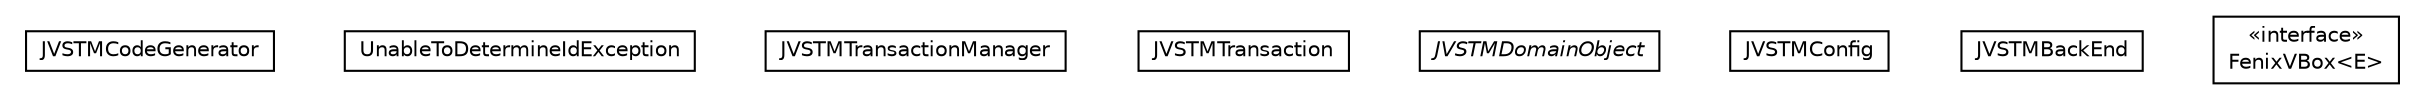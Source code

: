 #!/usr/local/bin/dot
#
# Class diagram 
# Generated by UMLGraph version 5.1 (http://www.umlgraph.org/)
#

digraph G {
	edge [fontname="Helvetica",fontsize=10,labelfontname="Helvetica",labelfontsize=10];
	node [fontname="Helvetica",fontsize=10,shape=plaintext];
	nodesep=0.25;
	ranksep=0.5;
	// pt.ist.fenixframework.backend.jvstm.JVSTMCodeGenerator
	c7856 [label=<<table title="pt.ist.fenixframework.backend.jvstm.JVSTMCodeGenerator" border="0" cellborder="1" cellspacing="0" cellpadding="2" port="p" href="./JVSTMCodeGenerator.html">
		<tr><td><table border="0" cellspacing="0" cellpadding="1">
<tr><td align="center" balign="center"> JVSTMCodeGenerator </td></tr>
		</table></td></tr>
		</table>>, fontname="Helvetica", fontcolor="black", fontsize=10.0];
	// pt.ist.fenixframework.backend.jvstm.UnableToDetermineIdException
	c7857 [label=<<table title="pt.ist.fenixframework.backend.jvstm.UnableToDetermineIdException" border="0" cellborder="1" cellspacing="0" cellpadding="2" port="p" href="./UnableToDetermineIdException.html">
		<tr><td><table border="0" cellspacing="0" cellpadding="1">
<tr><td align="center" balign="center"> UnableToDetermineIdException </td></tr>
		</table></td></tr>
		</table>>, fontname="Helvetica", fontcolor="black", fontsize=10.0];
	// pt.ist.fenixframework.backend.jvstm.JVSTMTransactionManager
	c7858 [label=<<table title="pt.ist.fenixframework.backend.jvstm.JVSTMTransactionManager" border="0" cellborder="1" cellspacing="0" cellpadding="2" port="p" href="./JVSTMTransactionManager.html">
		<tr><td><table border="0" cellspacing="0" cellpadding="1">
<tr><td align="center" balign="center"> JVSTMTransactionManager </td></tr>
		</table></td></tr>
		</table>>, fontname="Helvetica", fontcolor="black", fontsize=10.0];
	// pt.ist.fenixframework.backend.jvstm.JVSTMTransaction
	c7859 [label=<<table title="pt.ist.fenixframework.backend.jvstm.JVSTMTransaction" border="0" cellborder="1" cellspacing="0" cellpadding="2" port="p" href="./JVSTMTransaction.html">
		<tr><td><table border="0" cellspacing="0" cellpadding="1">
<tr><td align="center" balign="center"> JVSTMTransaction </td></tr>
		</table></td></tr>
		</table>>, fontname="Helvetica", fontcolor="black", fontsize=10.0];
	// pt.ist.fenixframework.backend.jvstm.JVSTMDomainObject
	c7860 [label=<<table title="pt.ist.fenixframework.backend.jvstm.JVSTMDomainObject" border="0" cellborder="1" cellspacing="0" cellpadding="2" port="p" href="./JVSTMDomainObject.html">
		<tr><td><table border="0" cellspacing="0" cellpadding="1">
<tr><td align="center" balign="center"><font face="Helvetica-Oblique"> JVSTMDomainObject </font></td></tr>
		</table></td></tr>
		</table>>, fontname="Helvetica", fontcolor="black", fontsize=10.0];
	// pt.ist.fenixframework.backend.jvstm.JVSTMConfig
	c7861 [label=<<table title="pt.ist.fenixframework.backend.jvstm.JVSTMConfig" border="0" cellborder="1" cellspacing="0" cellpadding="2" port="p" href="./JVSTMConfig.html">
		<tr><td><table border="0" cellspacing="0" cellpadding="1">
<tr><td align="center" balign="center"> JVSTMConfig </td></tr>
		</table></td></tr>
		</table>>, fontname="Helvetica", fontcolor="black", fontsize=10.0];
	// pt.ist.fenixframework.backend.jvstm.JVSTMBackEnd
	c7862 [label=<<table title="pt.ist.fenixframework.backend.jvstm.JVSTMBackEnd" border="0" cellborder="1" cellspacing="0" cellpadding="2" port="p" href="./JVSTMBackEnd.html">
		<tr><td><table border="0" cellspacing="0" cellpadding="1">
<tr><td align="center" balign="center"> JVSTMBackEnd </td></tr>
		</table></td></tr>
		</table>>, fontname="Helvetica", fontcolor="black", fontsize=10.0];
	// pt.ist.fenixframework.backend.jvstm.FenixVBox<E>
	c7863 [label=<<table title="pt.ist.fenixframework.backend.jvstm.FenixVBox" border="0" cellborder="1" cellspacing="0" cellpadding="2" port="p" href="./FenixVBox.html">
		<tr><td><table border="0" cellspacing="0" cellpadding="1">
<tr><td align="center" balign="center"> &#171;interface&#187; </td></tr>
<tr><td align="center" balign="center"> FenixVBox&lt;E&gt; </td></tr>
		</table></td></tr>
		</table>>, fontname="Helvetica", fontcolor="black", fontsize=10.0];
}

